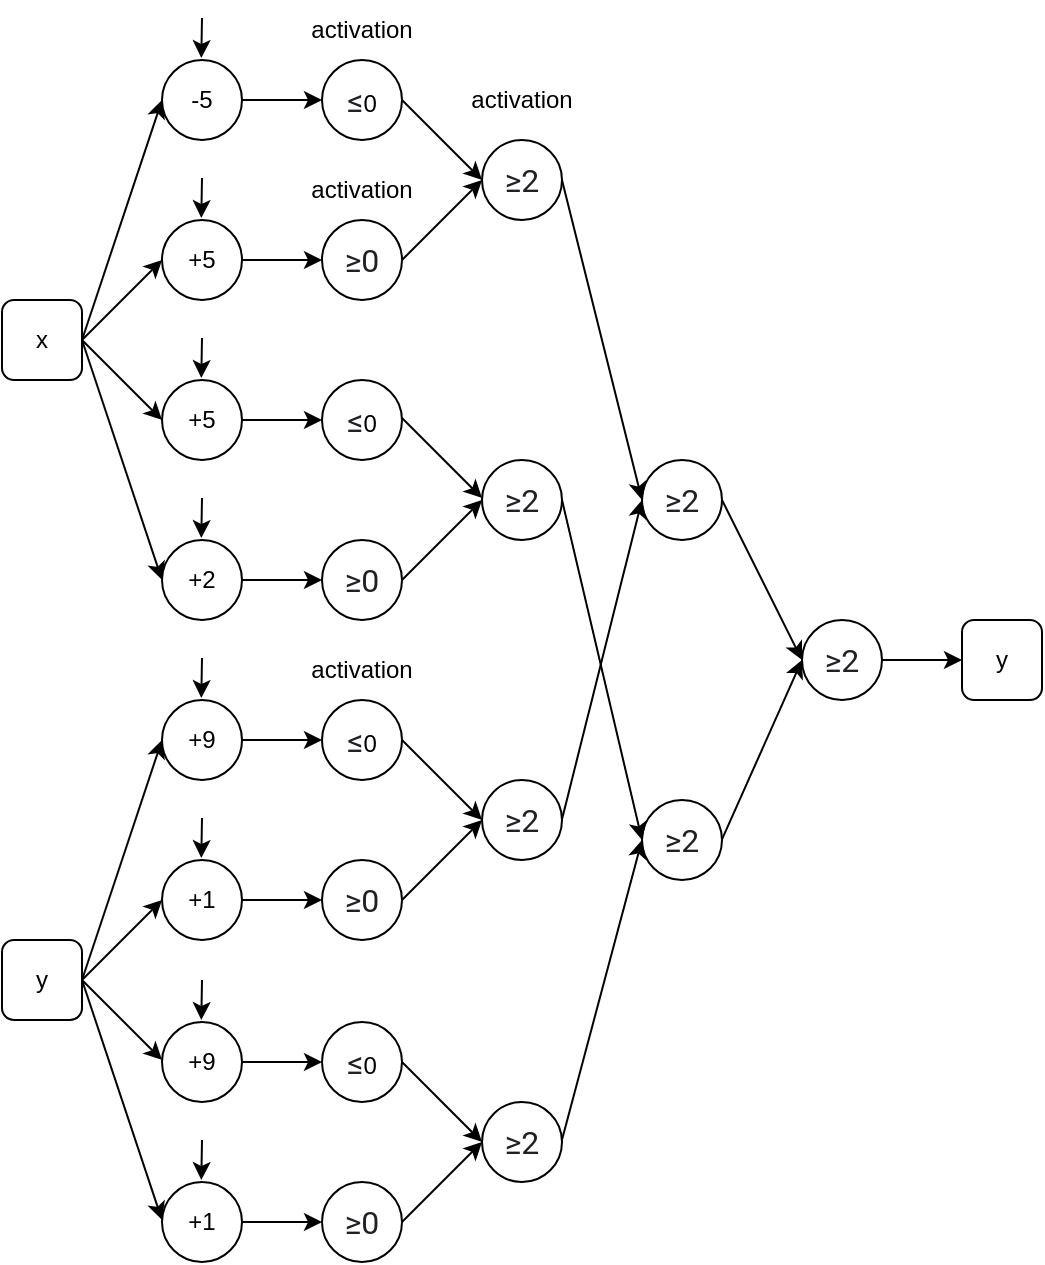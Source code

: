 <mxfile version="15.6.8" type="github">
  <diagram id="WiW1dt4rwBZ5oRVmD_iz" name="Page-1">
    <mxGraphModel dx="782" dy="711" grid="1" gridSize="10" guides="1" tooltips="1" connect="1" arrows="1" fold="1" page="1" pageScale="1" pageWidth="600" pageHeight="300" math="0" shadow="0">
      <root>
        <mxCell id="0" />
        <mxCell id="1" parent="0" />
        <mxCell id="X48cYuM6y2Ta0CUNgX4l-2" value="x" style="rounded=1;whiteSpace=wrap;html=1;" vertex="1" parent="1">
          <mxGeometry x="40" y="-80" width="40" height="40" as="geometry" />
        </mxCell>
        <mxCell id="X48cYuM6y2Ta0CUNgX4l-4" value="+5" style="ellipse;whiteSpace=wrap;html=1;aspect=fixed;" vertex="1" parent="1">
          <mxGeometry x="120" y="-120" width="40" height="40" as="geometry" />
        </mxCell>
        <mxCell id="X48cYuM6y2Ta0CUNgX4l-5" value="" style="endArrow=classic;html=1;rounded=0;" edge="1" parent="1">
          <mxGeometry width="50" height="50" relative="1" as="geometry">
            <mxPoint x="140" y="-141" as="sourcePoint" />
            <mxPoint x="139.66" y="-121" as="targetPoint" />
          </mxGeometry>
        </mxCell>
        <mxCell id="X48cYuM6y2Ta0CUNgX4l-9" value="" style="endArrow=classic;html=1;rounded=0;entryX=0;entryY=0.5;entryDx=0;entryDy=0;exitX=1;exitY=0.5;exitDx=0;exitDy=0;" edge="1" parent="1" source="X48cYuM6y2Ta0CUNgX4l-2" target="X48cYuM6y2Ta0CUNgX4l-4">
          <mxGeometry width="50" height="50" relative="1" as="geometry">
            <mxPoint x="60" y="40" as="sourcePoint" />
            <mxPoint x="110" y="-10" as="targetPoint" />
          </mxGeometry>
        </mxCell>
        <mxCell id="X48cYuM6y2Ta0CUNgX4l-10" value="+5" style="ellipse;whiteSpace=wrap;html=1;aspect=fixed;" vertex="1" parent="1">
          <mxGeometry x="120" y="-40" width="40" height="40" as="geometry" />
        </mxCell>
        <mxCell id="X48cYuM6y2Ta0CUNgX4l-11" value="" style="endArrow=classic;html=1;rounded=0;" edge="1" parent="1">
          <mxGeometry width="50" height="50" relative="1" as="geometry">
            <mxPoint x="140" y="-61" as="sourcePoint" />
            <mxPoint x="139.66" y="-41" as="targetPoint" />
          </mxGeometry>
        </mxCell>
        <mxCell id="X48cYuM6y2Ta0CUNgX4l-12" value="" style="endArrow=classic;html=1;rounded=0;entryX=0;entryY=0.5;entryDx=0;entryDy=0;exitX=1;exitY=0.5;exitDx=0;exitDy=0;" edge="1" parent="1" source="X48cYuM6y2Ta0CUNgX4l-2" target="X48cYuM6y2Ta0CUNgX4l-10">
          <mxGeometry width="50" height="50" relative="1" as="geometry">
            <mxPoint x="60" y="50" as="sourcePoint" />
            <mxPoint x="110" as="targetPoint" />
          </mxGeometry>
        </mxCell>
        <mxCell id="X48cYuM6y2Ta0CUNgX4l-20" style="edgeStyle=orthogonalEdgeStyle;rounded=0;orthogonalLoop=1;jettySize=auto;html=1;exitX=1;exitY=0.5;exitDx=0;exitDy=0;" edge="1" parent="1">
          <mxGeometry relative="1" as="geometry">
            <mxPoint x="260.31" y="38.759" as="targetPoint" />
            <mxPoint x="260" y="39" as="sourcePoint" />
          </mxGeometry>
        </mxCell>
        <mxCell id="X48cYuM6y2Ta0CUNgX4l-21" value="&lt;span style=&quot;color: rgb(32 , 33 , 36) ; font-family: &amp;#34;roboto&amp;#34; , &amp;#34;arial&amp;#34; , sans-serif ; font-size: 16px ; text-align: left ; background-color: rgb(255 , 255 , 255)&quot;&gt;≥2&lt;/span&gt;" style="ellipse;whiteSpace=wrap;html=1;aspect=fixed;" vertex="1" parent="1">
          <mxGeometry x="280" y="-160" width="40" height="40" as="geometry" />
        </mxCell>
        <mxCell id="X48cYuM6y2Ta0CUNgX4l-23" value="" style="endArrow=classic;html=1;rounded=0;exitX=1;exitY=0.5;exitDx=0;exitDy=0;" edge="1" parent="1" source="X48cYuM6y2Ta0CUNgX4l-4">
          <mxGeometry width="50" height="50" relative="1" as="geometry">
            <mxPoint x="170" y="-110" as="sourcePoint" />
            <mxPoint x="200" y="-100" as="targetPoint" />
          </mxGeometry>
        </mxCell>
        <mxCell id="X48cYuM6y2Ta0CUNgX4l-27" value="" style="endArrow=classic;html=1;rounded=0;exitX=1;exitY=0.5;exitDx=0;exitDy=0;" edge="1" parent="1" source="X48cYuM6y2Ta0CUNgX4l-10">
          <mxGeometry width="50" height="50" relative="1" as="geometry">
            <mxPoint x="170" y="-20" as="sourcePoint" />
            <mxPoint x="200" y="-20" as="targetPoint" />
          </mxGeometry>
        </mxCell>
        <mxCell id="X48cYuM6y2Ta0CUNgX4l-42" value="y" style="rounded=1;whiteSpace=wrap;html=1;" vertex="1" parent="1">
          <mxGeometry x="40" y="240" width="40" height="40" as="geometry" />
        </mxCell>
        <mxCell id="X48cYuM6y2Ta0CUNgX4l-43" value="+9" style="ellipse;whiteSpace=wrap;html=1;aspect=fixed;" vertex="1" parent="1">
          <mxGeometry x="120" y="120" width="40" height="40" as="geometry" />
        </mxCell>
        <mxCell id="X48cYuM6y2Ta0CUNgX4l-44" value="" style="endArrow=classic;html=1;rounded=0;" edge="1" parent="1">
          <mxGeometry width="50" height="50" relative="1" as="geometry">
            <mxPoint x="140" y="99" as="sourcePoint" />
            <mxPoint x="139.66" y="119" as="targetPoint" />
          </mxGeometry>
        </mxCell>
        <mxCell id="X48cYuM6y2Ta0CUNgX4l-45" value="" style="endArrow=classic;html=1;rounded=0;entryX=0;entryY=0.5;entryDx=0;entryDy=0;exitX=1;exitY=0.5;exitDx=0;exitDy=0;" edge="1" parent="1" source="X48cYuM6y2Ta0CUNgX4l-42" target="X48cYuM6y2Ta0CUNgX4l-43">
          <mxGeometry width="50" height="50" relative="1" as="geometry">
            <mxPoint x="60" y="200" as="sourcePoint" />
            <mxPoint x="110" y="150" as="targetPoint" />
          </mxGeometry>
        </mxCell>
        <mxCell id="X48cYuM6y2Ta0CUNgX4l-46" value="+1" style="ellipse;whiteSpace=wrap;html=1;aspect=fixed;" vertex="1" parent="1">
          <mxGeometry x="120" y="200" width="40" height="40" as="geometry" />
        </mxCell>
        <mxCell id="X48cYuM6y2Ta0CUNgX4l-47" value="" style="endArrow=classic;html=1;rounded=0;" edge="1" parent="1">
          <mxGeometry width="50" height="50" relative="1" as="geometry">
            <mxPoint x="140" y="179" as="sourcePoint" />
            <mxPoint x="139.66" y="199" as="targetPoint" />
          </mxGeometry>
        </mxCell>
        <mxCell id="X48cYuM6y2Ta0CUNgX4l-48" value="" style="endArrow=classic;html=1;rounded=0;entryX=0;entryY=0.5;entryDx=0;entryDy=0;exitX=1;exitY=0.5;exitDx=0;exitDy=0;" edge="1" parent="1" source="X48cYuM6y2Ta0CUNgX4l-42" target="X48cYuM6y2Ta0CUNgX4l-46">
          <mxGeometry width="50" height="50" relative="1" as="geometry">
            <mxPoint x="60" y="210" as="sourcePoint" />
            <mxPoint x="110" y="160" as="targetPoint" />
          </mxGeometry>
        </mxCell>
        <mxCell id="X48cYuM6y2Ta0CUNgX4l-56" value="&lt;span style=&quot;color: rgb(32 , 33 , 36) ; font-family: &amp;#34;roboto&amp;#34; , &amp;#34;arial&amp;#34; , sans-serif ; font-size: 16px ; text-align: left ; background-color: rgb(255 , 255 , 255)&quot;&gt;≥0&lt;/span&gt;" style="ellipse;whiteSpace=wrap;html=1;aspect=fixed;" vertex="1" parent="1">
          <mxGeometry x="200" y="-120" width="40" height="40" as="geometry" />
        </mxCell>
        <mxCell id="X48cYuM6y2Ta0CUNgX4l-58" value="" style="endArrow=classic;html=1;rounded=0;exitX=1;exitY=0.5;exitDx=0;exitDy=0;entryX=0;entryY=0.5;entryDx=0;entryDy=0;" edge="1" parent="1" source="X48cYuM6y2Ta0CUNgX4l-56" target="X48cYuM6y2Ta0CUNgX4l-21">
          <mxGeometry width="50" height="50" relative="1" as="geometry">
            <mxPoint x="250" y="-30" as="sourcePoint" />
            <mxPoint x="280" y="-20" as="targetPoint" />
          </mxGeometry>
        </mxCell>
        <mxCell id="X48cYuM6y2Ta0CUNgX4l-62" value="&lt;span style=&quot;color: rgb(32 , 33 , 36) ; font-family: &amp;#34;roboto&amp;#34; , &amp;#34;arial&amp;#34; , sans-serif ; font-size: 16px ; text-align: left ; background-color: rgb(255 , 255 , 255)&quot;&gt;≤&lt;/span&gt;0" style="ellipse;whiteSpace=wrap;html=1;aspect=fixed;" vertex="1" parent="1">
          <mxGeometry x="200" y="-40" width="40" height="40" as="geometry" />
        </mxCell>
        <mxCell id="X48cYuM6y2Ta0CUNgX4l-64" value="" style="endArrow=classic;html=1;rounded=0;exitX=1;exitY=0.5;exitDx=0;exitDy=0;entryX=0;entryY=0.5;entryDx=0;entryDy=0;" edge="1" parent="1" source="X48cYuM6y2Ta0CUNgX4l-125" target="X48cYuM6y2Ta0CUNgX4l-21">
          <mxGeometry width="50" height="50" relative="1" as="geometry">
            <mxPoint x="250" y="50" as="sourcePoint" />
            <mxPoint x="280" y="60" as="targetPoint" />
          </mxGeometry>
        </mxCell>
        <mxCell id="X48cYuM6y2Ta0CUNgX4l-65" value="activation" style="text;html=1;strokeColor=none;fillColor=none;align=center;verticalAlign=middle;whiteSpace=wrap;rounded=0;" vertex="1" parent="1">
          <mxGeometry x="190" y="-150" width="60" height="30" as="geometry" />
        </mxCell>
        <mxCell id="X48cYuM6y2Ta0CUNgX4l-66" value="+2" style="ellipse;whiteSpace=wrap;html=1;aspect=fixed;" vertex="1" parent="1">
          <mxGeometry x="120" y="40" width="40" height="40" as="geometry" />
        </mxCell>
        <mxCell id="X48cYuM6y2Ta0CUNgX4l-67" value="" style="endArrow=classic;html=1;rounded=0;" edge="1" parent="1">
          <mxGeometry width="50" height="50" relative="1" as="geometry">
            <mxPoint x="140" y="19" as="sourcePoint" />
            <mxPoint x="139.66" y="39" as="targetPoint" />
          </mxGeometry>
        </mxCell>
        <mxCell id="X48cYuM6y2Ta0CUNgX4l-68" value="" style="endArrow=classic;html=1;rounded=0;exitX=1;exitY=0.5;exitDx=0;exitDy=0;" edge="1" parent="1" source="X48cYuM6y2Ta0CUNgX4l-66">
          <mxGeometry width="50" height="50" relative="1" as="geometry">
            <mxPoint x="170" y="60" as="sourcePoint" />
            <mxPoint x="200" y="60" as="targetPoint" />
          </mxGeometry>
        </mxCell>
        <mxCell id="X48cYuM6y2Ta0CUNgX4l-69" value="&lt;span style=&quot;color: rgb(32 , 33 , 36) ; font-family: &amp;#34;roboto&amp;#34; , &amp;#34;arial&amp;#34; , sans-serif ; font-size: 16px ; font-style: normal ; font-weight: 400 ; letter-spacing: normal ; text-align: left ; text-indent: 0px ; text-transform: none ; word-spacing: 0px ; background-color: rgb(255 , 255 , 255) ; display: inline ; float: none&quot;&gt;≥0&lt;/span&gt;" style="ellipse;whiteSpace=wrap;html=1;aspect=fixed;" vertex="1" parent="1">
          <mxGeometry x="200" y="40" width="40" height="40" as="geometry" />
        </mxCell>
        <mxCell id="X48cYuM6y2Ta0CUNgX4l-74" value="" style="endArrow=classic;html=1;rounded=0;" edge="1" parent="1">
          <mxGeometry width="50" height="50" relative="1" as="geometry">
            <mxPoint x="240" y="60" as="sourcePoint" />
            <mxPoint x="280" y="20" as="targetPoint" />
          </mxGeometry>
        </mxCell>
        <mxCell id="X48cYuM6y2Ta0CUNgX4l-76" value="" style="endArrow=classic;html=1;rounded=0;entryX=0;entryY=0.5;entryDx=0;entryDy=0;exitX=1;exitY=0.5;exitDx=0;exitDy=0;" edge="1" parent="1" source="X48cYuM6y2Ta0CUNgX4l-2" target="X48cYuM6y2Ta0CUNgX4l-66">
          <mxGeometry width="50" height="50" relative="1" as="geometry">
            <mxPoint x="60" y="90" as="sourcePoint" />
            <mxPoint x="100" y="50" as="targetPoint" />
          </mxGeometry>
        </mxCell>
        <mxCell id="X48cYuM6y2Ta0CUNgX4l-81" value="&lt;span style=&quot;color: rgb(32 , 33 , 36) ; font-family: &amp;#34;roboto&amp;#34; , &amp;#34;arial&amp;#34; , sans-serif ; font-size: 16px ; text-align: left ; background-color: rgb(255 , 255 , 255)&quot;&gt;≥2&lt;/span&gt;" style="ellipse;whiteSpace=wrap;html=1;aspect=fixed;" vertex="1" parent="1">
          <mxGeometry x="280" width="40" height="40" as="geometry" />
        </mxCell>
        <mxCell id="X48cYuM6y2Ta0CUNgX4l-83" value="" style="endArrow=classic;html=1;rounded=0;exitX=1;exitY=0.5;exitDx=0;exitDy=0;entryX=0;entryY=0.5;entryDx=0;entryDy=0;" edge="1" parent="1">
          <mxGeometry width="50" height="50" relative="1" as="geometry">
            <mxPoint x="240.0" y="-21" as="sourcePoint" />
            <mxPoint x="280.0" y="19" as="targetPoint" />
          </mxGeometry>
        </mxCell>
        <mxCell id="X48cYuM6y2Ta0CUNgX4l-93" value="" style="endArrow=classic;html=1;rounded=0;exitX=1;exitY=0.5;exitDx=0;exitDy=0;" edge="1" parent="1">
          <mxGeometry width="50" height="50" relative="1" as="geometry">
            <mxPoint x="160.0" y="140" as="sourcePoint" />
            <mxPoint x="200.0" y="140" as="targetPoint" />
          </mxGeometry>
        </mxCell>
        <mxCell id="X48cYuM6y2Ta0CUNgX4l-94" value="" style="endArrow=classic;html=1;rounded=0;exitX=1;exitY=0.5;exitDx=0;exitDy=0;" edge="1" parent="1">
          <mxGeometry width="50" height="50" relative="1" as="geometry">
            <mxPoint x="160.0" y="220" as="sourcePoint" />
            <mxPoint x="200.0" y="220" as="targetPoint" />
          </mxGeometry>
        </mxCell>
        <mxCell id="X48cYuM6y2Ta0CUNgX4l-95" value="&lt;span style=&quot;color: rgb(32 , 33 , 36) ; font-family: &amp;#34;roboto&amp;#34; , &amp;#34;arial&amp;#34; , sans-serif ; font-size: 16px ; text-align: left ; background-color: rgb(255 , 255 , 255)&quot;&gt;≤&lt;/span&gt;0" style="ellipse;whiteSpace=wrap;html=1;aspect=fixed;" vertex="1" parent="1">
          <mxGeometry x="200.0" y="120" width="40" height="40" as="geometry" />
        </mxCell>
        <mxCell id="X48cYuM6y2Ta0CUNgX4l-96" value="&lt;span style=&quot;color: rgb(32 , 33 , 36) ; font-family: &amp;#34;roboto&amp;#34; , &amp;#34;arial&amp;#34; , sans-serif ; font-size: 16px ; text-align: left ; background-color: rgb(255 , 255 , 255)&quot;&gt;≥0&lt;/span&gt;" style="ellipse;whiteSpace=wrap;html=1;aspect=fixed;" vertex="1" parent="1">
          <mxGeometry x="200.0" y="200" width="40" height="40" as="geometry" />
        </mxCell>
        <mxCell id="X48cYuM6y2Ta0CUNgX4l-97" value="activation" style="text;html=1;strokeColor=none;fillColor=none;align=center;verticalAlign=middle;whiteSpace=wrap;rounded=0;" vertex="1" parent="1">
          <mxGeometry x="190.0" y="90" width="60" height="30" as="geometry" />
        </mxCell>
        <mxCell id="X48cYuM6y2Ta0CUNgX4l-98" value="&lt;span style=&quot;color: rgb(32 , 33 , 36) ; font-family: &amp;#34;roboto&amp;#34; , &amp;#34;arial&amp;#34; , sans-serif ; font-size: 16px ; text-align: left ; background-color: rgb(255 , 255 , 255)&quot;&gt;≥2&lt;/span&gt;" style="ellipse;whiteSpace=wrap;html=1;aspect=fixed;" vertex="1" parent="1">
          <mxGeometry x="280" y="160" width="40" height="40" as="geometry" />
        </mxCell>
        <mxCell id="X48cYuM6y2Ta0CUNgX4l-99" value="" style="endArrow=classic;html=1;rounded=0;exitX=1;exitY=0.5;exitDx=0;exitDy=0;entryX=0;entryY=0.5;entryDx=0;entryDy=0;" edge="1" parent="1" target="X48cYuM6y2Ta0CUNgX4l-98">
          <mxGeometry width="50" height="50" relative="1" as="geometry">
            <mxPoint x="240.0" y="140" as="sourcePoint" />
            <mxPoint x="280" y="220" as="targetPoint" />
          </mxGeometry>
        </mxCell>
        <mxCell id="X48cYuM6y2Ta0CUNgX4l-100" value="" style="endArrow=classic;html=1;rounded=0;exitX=1;exitY=0.5;exitDx=0;exitDy=0;entryX=0;entryY=0.5;entryDx=0;entryDy=0;" edge="1" parent="1" target="X48cYuM6y2Ta0CUNgX4l-98">
          <mxGeometry width="50" height="50" relative="1" as="geometry">
            <mxPoint x="240.0" y="220" as="sourcePoint" />
            <mxPoint x="280" y="300" as="targetPoint" />
          </mxGeometry>
        </mxCell>
        <mxCell id="X48cYuM6y2Ta0CUNgX4l-101" value="+9" style="ellipse;whiteSpace=wrap;html=1;aspect=fixed;" vertex="1" parent="1">
          <mxGeometry x="120" y="281" width="40" height="40" as="geometry" />
        </mxCell>
        <mxCell id="X48cYuM6y2Ta0CUNgX4l-102" value="" style="endArrow=classic;html=1;rounded=0;" edge="1" parent="1">
          <mxGeometry width="50" height="50" relative="1" as="geometry">
            <mxPoint x="140" y="260.0" as="sourcePoint" />
            <mxPoint x="139.66" y="280.0" as="targetPoint" />
          </mxGeometry>
        </mxCell>
        <mxCell id="X48cYuM6y2Ta0CUNgX4l-103" value="+1" style="ellipse;whiteSpace=wrap;html=1;aspect=fixed;" vertex="1" parent="1">
          <mxGeometry x="120" y="361" width="40" height="40" as="geometry" />
        </mxCell>
        <mxCell id="X48cYuM6y2Ta0CUNgX4l-104" value="" style="endArrow=classic;html=1;rounded=0;" edge="1" parent="1">
          <mxGeometry width="50" height="50" relative="1" as="geometry">
            <mxPoint x="140" y="340.0" as="sourcePoint" />
            <mxPoint x="139.66" y="360.0" as="targetPoint" />
          </mxGeometry>
        </mxCell>
        <mxCell id="X48cYuM6y2Ta0CUNgX4l-105" value="" style="endArrow=classic;html=1;rounded=0;exitX=1;exitY=0.5;exitDx=0;exitDy=0;" edge="1" parent="1">
          <mxGeometry width="50" height="50" relative="1" as="geometry">
            <mxPoint x="160.0" y="301" as="sourcePoint" />
            <mxPoint x="200" y="301" as="targetPoint" />
          </mxGeometry>
        </mxCell>
        <mxCell id="X48cYuM6y2Ta0CUNgX4l-106" value="" style="endArrow=classic;html=1;rounded=0;exitX=1;exitY=0.5;exitDx=0;exitDy=0;" edge="1" parent="1">
          <mxGeometry width="50" height="50" relative="1" as="geometry">
            <mxPoint x="160.0" y="381" as="sourcePoint" />
            <mxPoint x="200" y="381" as="targetPoint" />
          </mxGeometry>
        </mxCell>
        <mxCell id="X48cYuM6y2Ta0CUNgX4l-107" value="&lt;span style=&quot;color: rgb(32 , 33 , 36) ; font-family: &amp;#34;roboto&amp;#34; , &amp;#34;arial&amp;#34; , sans-serif ; font-size: 16px ; text-align: left ; background-color: rgb(255 , 255 , 255)&quot;&gt;≤&lt;/span&gt;0" style="ellipse;whiteSpace=wrap;html=1;aspect=fixed;" vertex="1" parent="1">
          <mxGeometry x="200.0" y="281" width="40" height="40" as="geometry" />
        </mxCell>
        <mxCell id="X48cYuM6y2Ta0CUNgX4l-108" value="&lt;span style=&quot;color: rgb(32 , 33 , 36) ; font-family: &amp;#34;roboto&amp;#34; , &amp;#34;arial&amp;#34; , sans-serif ; font-size: 16px ; text-align: left ; background-color: rgb(255 , 255 , 255)&quot;&gt;≥0&lt;/span&gt;" style="ellipse;whiteSpace=wrap;html=1;aspect=fixed;" vertex="1" parent="1">
          <mxGeometry x="200.0" y="361" width="40" height="40" as="geometry" />
        </mxCell>
        <mxCell id="X48cYuM6y2Ta0CUNgX4l-109" value="&lt;span style=&quot;color: rgb(32 , 33 , 36) ; font-family: &amp;#34;roboto&amp;#34; , &amp;#34;arial&amp;#34; , sans-serif ; font-size: 16px ; text-align: left ; background-color: rgb(255 , 255 , 255)&quot;&gt;≥2&lt;/span&gt;" style="ellipse;whiteSpace=wrap;html=1;aspect=fixed;" vertex="1" parent="1">
          <mxGeometry x="280" y="321" width="40" height="40" as="geometry" />
        </mxCell>
        <mxCell id="X48cYuM6y2Ta0CUNgX4l-110" value="" style="endArrow=classic;html=1;rounded=0;exitX=1;exitY=0.5;exitDx=0;exitDy=0;entryX=0;entryY=0.5;entryDx=0;entryDy=0;" edge="1" parent="1" target="X48cYuM6y2Ta0CUNgX4l-109">
          <mxGeometry width="50" height="50" relative="1" as="geometry">
            <mxPoint x="240.0" y="301" as="sourcePoint" />
            <mxPoint x="280" y="381" as="targetPoint" />
          </mxGeometry>
        </mxCell>
        <mxCell id="X48cYuM6y2Ta0CUNgX4l-111" value="" style="endArrow=classic;html=1;rounded=0;exitX=1;exitY=0.5;exitDx=0;exitDy=0;entryX=0;entryY=0.5;entryDx=0;entryDy=0;" edge="1" parent="1" target="X48cYuM6y2Ta0CUNgX4l-109">
          <mxGeometry width="50" height="50" relative="1" as="geometry">
            <mxPoint x="240.0" y="381" as="sourcePoint" />
            <mxPoint x="280" y="461" as="targetPoint" />
          </mxGeometry>
        </mxCell>
        <mxCell id="X48cYuM6y2Ta0CUNgX4l-112" value="" style="endArrow=classic;html=1;rounded=0;entryX=0;entryY=0.5;entryDx=0;entryDy=0;" edge="1" parent="1">
          <mxGeometry width="50" height="50" relative="1" as="geometry">
            <mxPoint x="80" y="260" as="sourcePoint" />
            <mxPoint x="120.0" y="380" as="targetPoint" />
          </mxGeometry>
        </mxCell>
        <mxCell id="X48cYuM6y2Ta0CUNgX4l-113" value="" style="endArrow=classic;html=1;rounded=0;entryX=0;entryY=0.5;entryDx=0;entryDy=0;exitX=1;exitY=0.5;exitDx=0;exitDy=0;" edge="1" parent="1" source="X48cYuM6y2Ta0CUNgX4l-42">
          <mxGeometry width="50" height="50" relative="1" as="geometry">
            <mxPoint x="80" y="420" as="sourcePoint" />
            <mxPoint x="120.0" y="300" as="targetPoint" />
          </mxGeometry>
        </mxCell>
        <mxCell id="X48cYuM6y2Ta0CUNgX4l-114" value="&lt;span style=&quot;color: rgb(32 , 33 , 36) ; font-family: &amp;#34;roboto&amp;#34; , &amp;#34;arial&amp;#34; , sans-serif ; font-size: 16px ; text-align: left ; background-color: rgb(255 , 255 , 255)&quot;&gt;≥2&lt;/span&gt;" style="ellipse;whiteSpace=wrap;html=1;aspect=fixed;" vertex="1" parent="1">
          <mxGeometry x="360" width="40" height="40" as="geometry" />
        </mxCell>
        <mxCell id="X48cYuM6y2Ta0CUNgX4l-115" value="" style="endArrow=classic;html=1;rounded=0;fontSize=16;entryX=0;entryY=0.5;entryDx=0;entryDy=0;exitX=1;exitY=0.5;exitDx=0;exitDy=0;" edge="1" parent="1" source="X48cYuM6y2Ta0CUNgX4l-21" target="X48cYuM6y2Ta0CUNgX4l-114">
          <mxGeometry width="50" height="50" relative="1" as="geometry">
            <mxPoint x="320" y="-60" as="sourcePoint" />
            <mxPoint x="370" y="-110" as="targetPoint" />
          </mxGeometry>
        </mxCell>
        <mxCell id="X48cYuM6y2Ta0CUNgX4l-117" value="" style="endArrow=classic;html=1;rounded=0;fontSize=16;" edge="1" parent="1">
          <mxGeometry width="50" height="50" relative="1" as="geometry">
            <mxPoint x="320" y="179.66" as="sourcePoint" />
            <mxPoint x="360" y="20" as="targetPoint" />
          </mxGeometry>
        </mxCell>
        <mxCell id="X48cYuM6y2Ta0CUNgX4l-118" value="&lt;span style=&quot;color: rgb(32 , 33 , 36) ; font-family: &amp;#34;roboto&amp;#34; , &amp;#34;arial&amp;#34; , sans-serif ; font-size: 16px ; text-align: left ; background-color: rgb(255 , 255 , 255)&quot;&gt;≥2&lt;/span&gt;" style="ellipse;whiteSpace=wrap;html=1;aspect=fixed;" vertex="1" parent="1">
          <mxGeometry x="360" y="170" width="40" height="40" as="geometry" />
        </mxCell>
        <mxCell id="X48cYuM6y2Ta0CUNgX4l-120" value="" style="endArrow=classic;html=1;rounded=0;fontSize=16;entryX=0;entryY=0.5;entryDx=0;entryDy=0;" edge="1" parent="1" target="X48cYuM6y2Ta0CUNgX4l-118">
          <mxGeometry width="50" height="50" relative="1" as="geometry">
            <mxPoint x="320" y="20" as="sourcePoint" />
            <mxPoint x="360.0" y="100" as="targetPoint" />
          </mxGeometry>
        </mxCell>
        <mxCell id="X48cYuM6y2Ta0CUNgX4l-121" value="" style="endArrow=classic;html=1;rounded=0;fontSize=16;entryX=0;entryY=0.5;entryDx=0;entryDy=0;" edge="1" parent="1" target="X48cYuM6y2Ta0CUNgX4l-118">
          <mxGeometry width="50" height="50" relative="1" as="geometry">
            <mxPoint x="320" y="339.83" as="sourcePoint" />
            <mxPoint x="360" y="180.17" as="targetPoint" />
          </mxGeometry>
        </mxCell>
        <mxCell id="X48cYuM6y2Ta0CUNgX4l-122" value="-5" style="ellipse;whiteSpace=wrap;html=1;aspect=fixed;" vertex="1" parent="1">
          <mxGeometry x="120" y="-200" width="40" height="40" as="geometry" />
        </mxCell>
        <mxCell id="X48cYuM6y2Ta0CUNgX4l-123" value="" style="endArrow=classic;html=1;rounded=0;" edge="1" parent="1">
          <mxGeometry width="50" height="50" relative="1" as="geometry">
            <mxPoint x="140" y="-221" as="sourcePoint" />
            <mxPoint x="139.66" y="-201" as="targetPoint" />
          </mxGeometry>
        </mxCell>
        <mxCell id="X48cYuM6y2Ta0CUNgX4l-124" value="" style="endArrow=classic;html=1;rounded=0;exitX=1;exitY=0.5;exitDx=0;exitDy=0;" edge="1" parent="1" source="X48cYuM6y2Ta0CUNgX4l-122">
          <mxGeometry width="50" height="50" relative="1" as="geometry">
            <mxPoint x="170" y="-190" as="sourcePoint" />
            <mxPoint x="200" y="-180" as="targetPoint" />
          </mxGeometry>
        </mxCell>
        <mxCell id="X48cYuM6y2Ta0CUNgX4l-125" value="&lt;span style=&quot;color: rgb(32 , 33 , 36) ; font-family: &amp;#34;roboto&amp;#34; , &amp;#34;arial&amp;#34; , sans-serif ; font-size: 16px ; text-align: left ; background-color: rgb(255 , 255 , 255)&quot;&gt;≤&lt;/span&gt;0" style="ellipse;whiteSpace=wrap;html=1;aspect=fixed;" vertex="1" parent="1">
          <mxGeometry x="200" y="-200" width="40" height="40" as="geometry" />
        </mxCell>
        <mxCell id="X48cYuM6y2Ta0CUNgX4l-126" value="activation" style="text;html=1;strokeColor=none;fillColor=none;align=center;verticalAlign=middle;whiteSpace=wrap;rounded=0;" vertex="1" parent="1">
          <mxGeometry x="190" y="-230" width="60" height="30" as="geometry" />
        </mxCell>
        <mxCell id="X48cYuM6y2Ta0CUNgX4l-127" value="" style="endArrow=classic;html=1;rounded=0;entryX=0;entryY=0.5;entryDx=0;entryDy=0;exitX=1;exitY=0.5;exitDx=0;exitDy=0;" edge="1" parent="1">
          <mxGeometry width="50" height="50" relative="1" as="geometry">
            <mxPoint x="80" y="-60" as="sourcePoint" />
            <mxPoint x="120" y="-180" as="targetPoint" />
          </mxGeometry>
        </mxCell>
        <mxCell id="X48cYuM6y2Ta0CUNgX4l-128" value="activation" style="text;html=1;strokeColor=none;fillColor=none;align=center;verticalAlign=middle;whiteSpace=wrap;rounded=0;" vertex="1" parent="1">
          <mxGeometry x="270" y="-195" width="60" height="30" as="geometry" />
        </mxCell>
        <mxCell id="X48cYuM6y2Ta0CUNgX4l-129" value="y" style="rounded=1;whiteSpace=wrap;html=1;" vertex="1" parent="1">
          <mxGeometry x="520" y="80" width="40" height="40" as="geometry" />
        </mxCell>
        <mxCell id="X48cYuM6y2Ta0CUNgX4l-130" value="" style="endArrow=classic;html=1;rounded=0;fontSize=16;exitX=1;exitY=0.5;exitDx=0;exitDy=0;entryX=0;entryY=0.5;entryDx=0;entryDy=0;" edge="1" parent="1" target="X48cYuM6y2Ta0CUNgX4l-131">
          <mxGeometry width="50" height="50" relative="1" as="geometry">
            <mxPoint x="400" y="20" as="sourcePoint" />
            <mxPoint x="420" y="90" as="targetPoint" />
          </mxGeometry>
        </mxCell>
        <mxCell id="X48cYuM6y2Ta0CUNgX4l-131" value="&lt;span style=&quot;color: rgb(32 , 33 , 36) ; font-family: &amp;#34;roboto&amp;#34; , &amp;#34;arial&amp;#34; , sans-serif ; font-size: 16px ; text-align: left ; background-color: rgb(255 , 255 , 255)&quot;&gt;≥2&lt;/span&gt;" style="ellipse;whiteSpace=wrap;html=1;aspect=fixed;" vertex="1" parent="1">
          <mxGeometry x="440" y="80" width="40" height="40" as="geometry" />
        </mxCell>
        <mxCell id="X48cYuM6y2Ta0CUNgX4l-132" value="" style="endArrow=classic;html=1;rounded=0;fontSize=16;entryX=0;entryY=0.5;entryDx=0;entryDy=0;" edge="1" parent="1" target="X48cYuM6y2Ta0CUNgX4l-131">
          <mxGeometry width="50" height="50" relative="1" as="geometry">
            <mxPoint x="400" y="189.66" as="sourcePoint" />
            <mxPoint x="440" y="30" as="targetPoint" />
          </mxGeometry>
        </mxCell>
        <mxCell id="X48cYuM6y2Ta0CUNgX4l-133" value="" style="endArrow=classic;html=1;rounded=0;fontSize=16;entryX=0;entryY=0.5;entryDx=0;entryDy=0;" edge="1" parent="1" target="X48cYuM6y2Ta0CUNgX4l-129">
          <mxGeometry width="50" height="50" relative="1" as="geometry">
            <mxPoint x="480" y="100" as="sourcePoint" />
            <mxPoint x="530" y="50" as="targetPoint" />
          </mxGeometry>
        </mxCell>
      </root>
    </mxGraphModel>
  </diagram>
</mxfile>

